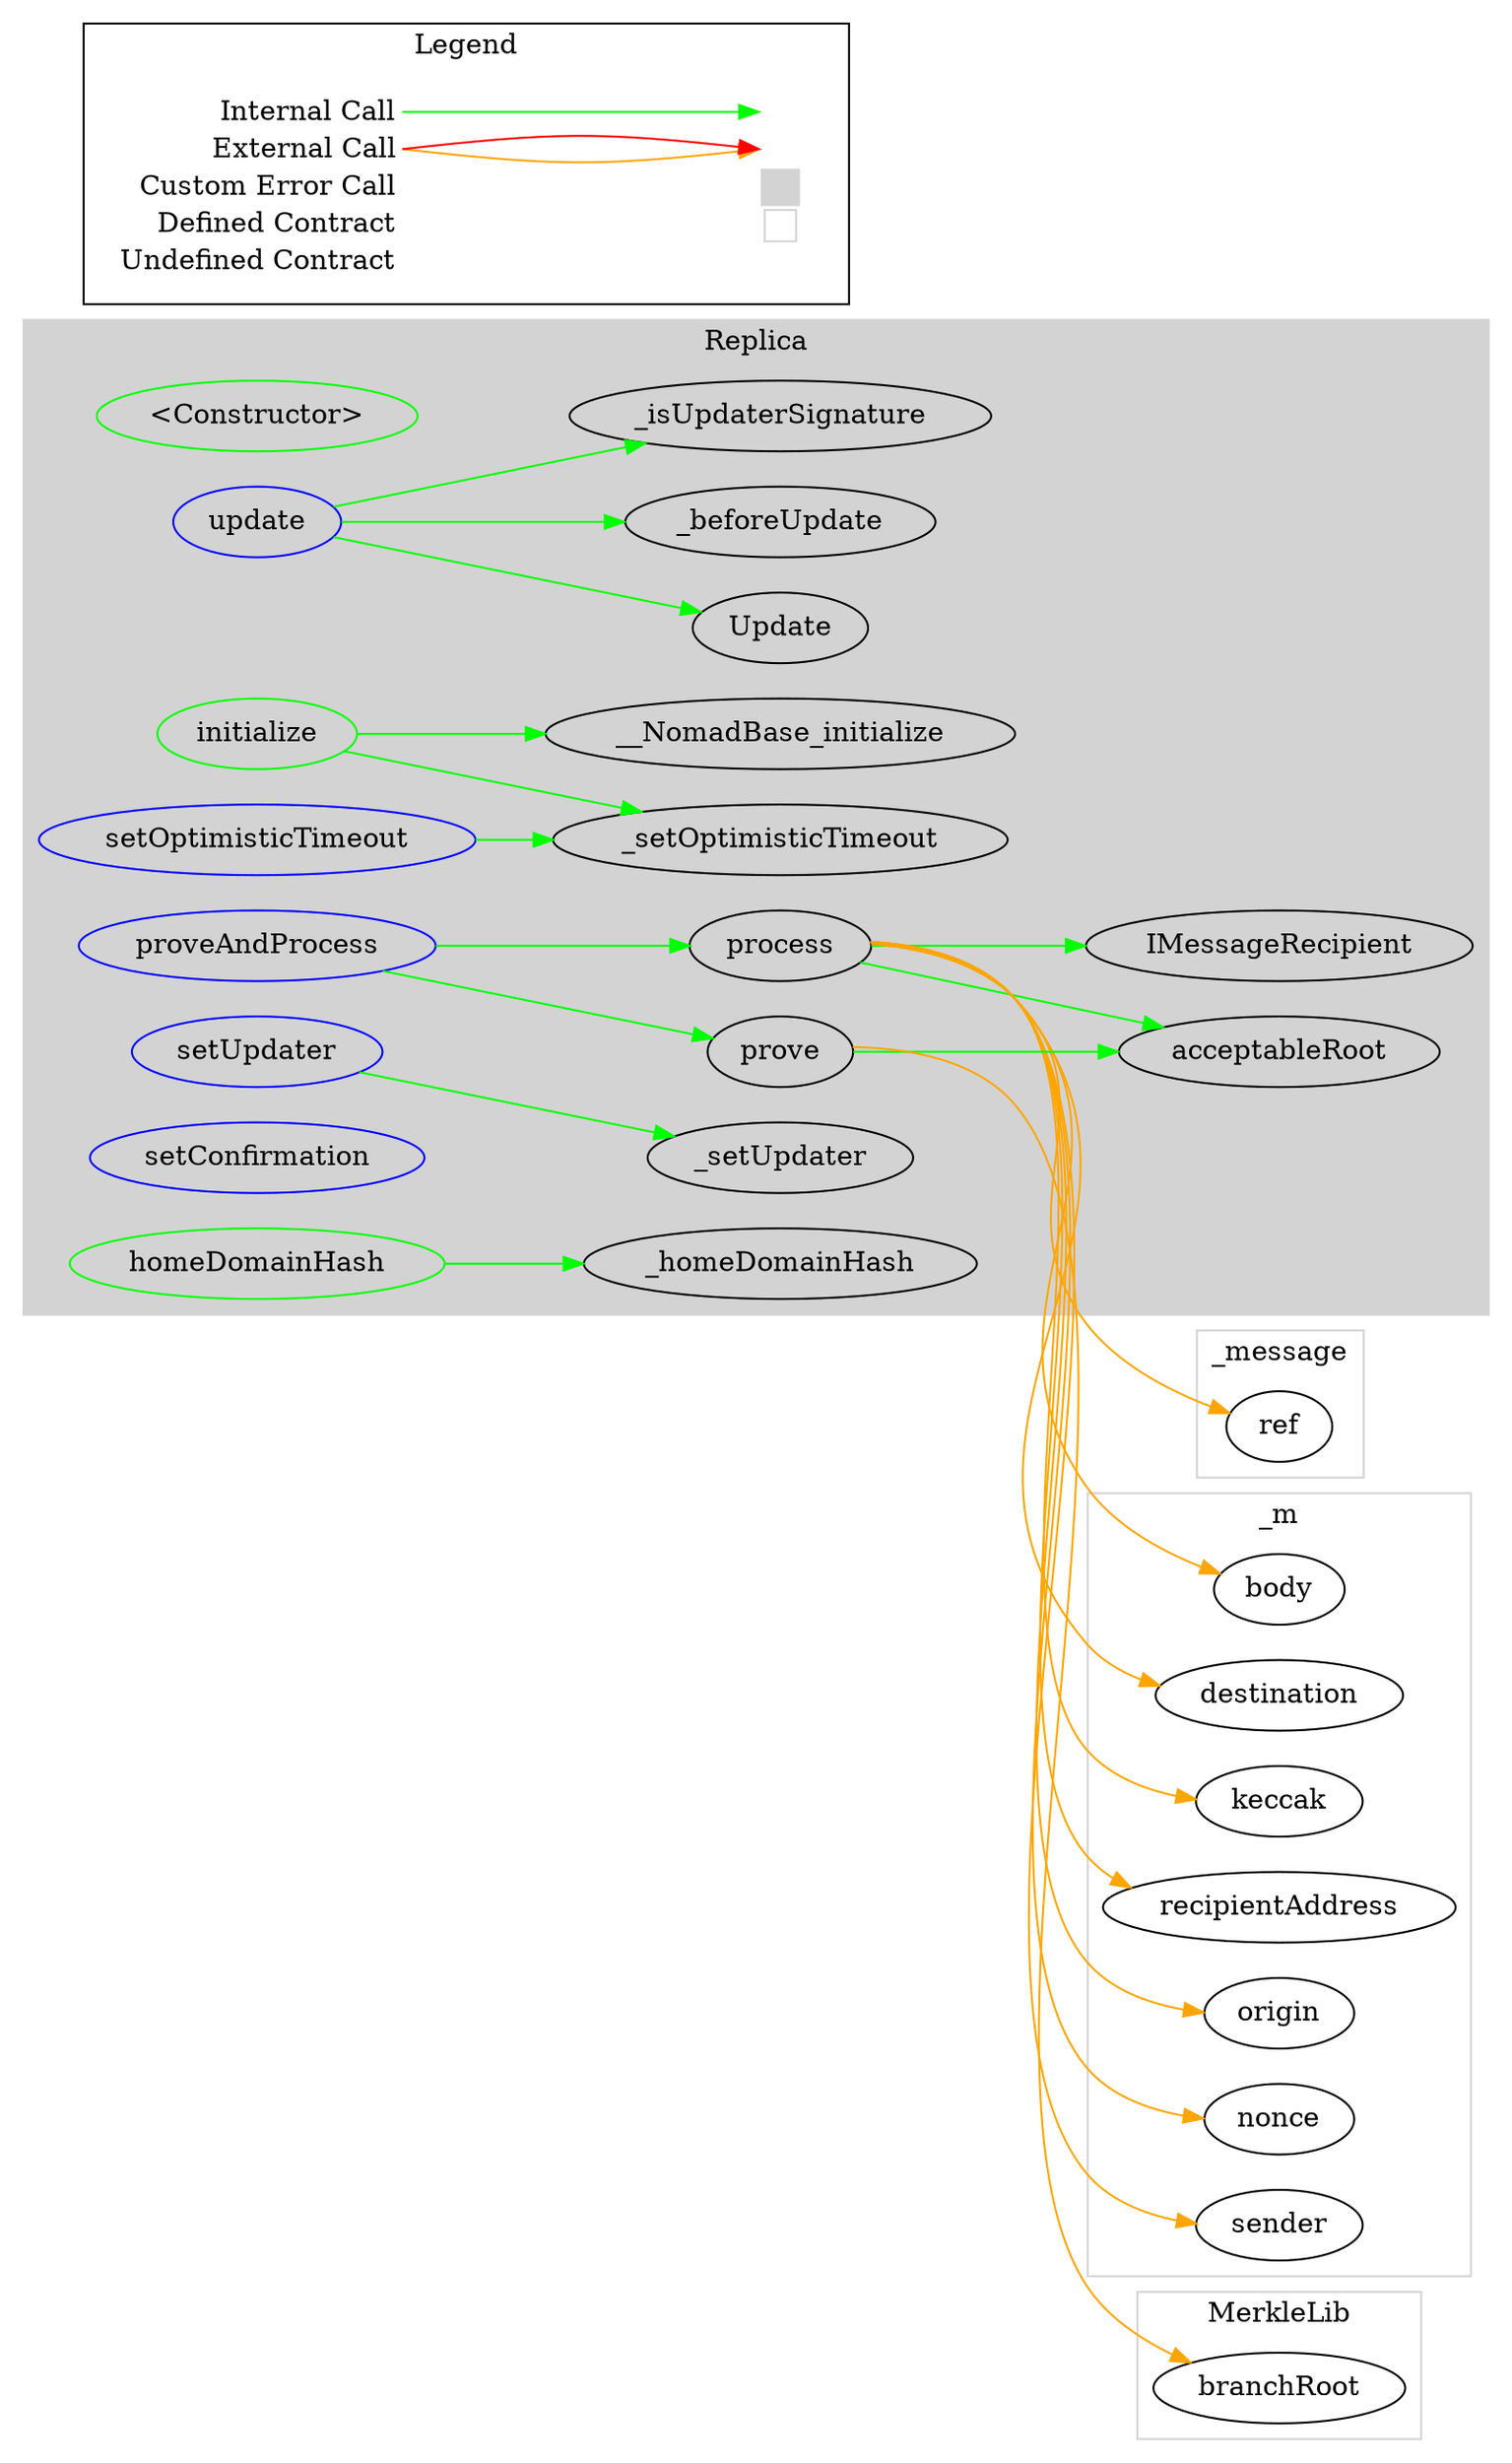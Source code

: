 digraph G {
  graph [ ratio = "auto", page = "100", compound =true ];
subgraph "clusterReplica" {
  graph [ label = "Replica", color = "lightgray", style = "filled", bgcolor = "lightgray" ];
  "Replica.<Constructor>" [ label = "<Constructor>", color = "green" ];
  "Replica.initialize" [ label = "initialize", color = "green" ];
  "Replica.update" [ label = "update", color = "blue" ];
  "Replica.proveAndProcess" [ label = "proveAndProcess", color = "blue" ];
  "Replica.process" [ label = "process" ];
  "Replica.setOptimisticTimeout" [ label = "setOptimisticTimeout", color = "blue" ];
  "Replica.setUpdater" [ label = "setUpdater", color = "blue" ];
  "Replica.setConfirmation" [ label = "setConfirmation", color = "blue" ];
  "Replica.acceptableRoot" [ label = "acceptableRoot" ];
  "Replica.prove" [ label = "prove" ];
  "Replica.homeDomainHash" [ label = "homeDomainHash", color = "green" ];
  "Replica._setOptimisticTimeout" [ label = "_setOptimisticTimeout" ];
  "Replica._beforeUpdate" [ label = "_beforeUpdate" ];
  "Replica.__NomadBase_initialize" [ label = "__NomadBase_initialize" ];
  "Replica._isUpdaterSignature" [ label = "_isUpdaterSignature" ];
  "Replica.Update" [ label = "Update" ];
  "Replica.IMessageRecipient" [ label = "IMessageRecipient" ];
  "Replica._setUpdater" [ label = "_setUpdater" ];
  "Replica._homeDomainHash" [ label = "_homeDomainHash" ];
}

subgraph "cluster_message" {
  graph [ label = "_message", color = "lightgray" ];
  "_message.ref" [ label = "ref" ];
}

subgraph "cluster_m" {
  graph [ label = "_m", color = "lightgray" ];
  "_m.destination" [ label = "destination" ];
  "_m.keccak" [ label = "keccak" ];
  "_m.recipientAddress" [ label = "recipientAddress" ];
  "_m.origin" [ label = "origin" ];
  "_m.nonce" [ label = "nonce" ];
  "_m.sender" [ label = "sender" ];
  "_m.body" [ label = "body" ];
}

subgraph "clusterMerkleLib" {
  graph [ label = "MerkleLib", color = "lightgray" ];
  "MerkleLib.branchRoot" [ label = "branchRoot" ];
}

  "Replica.initialize";
  "Replica.__NomadBase_initialize";
  "Replica._setOptimisticTimeout";
  "Replica.update";
  "Replica._isUpdaterSignature";
  "Replica._beforeUpdate";
  "Replica.Update";
  "Replica.proveAndProcess";
  "Replica.prove";
  "Replica.process";
  "_message.ref";
  "_m.destination";
  "_m.keccak";
  "Replica.acceptableRoot";
  "Replica.IMessageRecipient";
  "_m.recipientAddress";
  "_m.origin";
  "_m.nonce";
  "_m.sender";
  "_m.body";
  "Replica.setOptimisticTimeout";
  "Replica.setUpdater";
  "Replica._setUpdater";
  "MerkleLib.branchRoot";
  "Replica.homeDomainHash";
  "Replica._homeDomainHash";
  "Replica.initialize" -> "Replica.__NomadBase_initialize" [ color = "green" ];
  "Replica.initialize" -> "Replica._setOptimisticTimeout" [ color = "green" ];
  "Replica.update" -> "Replica._isUpdaterSignature" [ color = "green" ];
  "Replica.update" -> "Replica._beforeUpdate" [ color = "green" ];
  "Replica.update" -> "Replica.Update" [ color = "green" ];
  "Replica.proveAndProcess" -> "Replica.prove" [ color = "green" ];
  "Replica.proveAndProcess" -> "Replica.process" [ color = "green" ];
  "Replica.process" -> "_message.ref" [ color = "orange" ];
  "Replica.process" -> "_m.destination" [ color = "orange" ];
  "Replica.process" -> "_m.keccak" [ color = "orange" ];
  "Replica.process" -> "Replica.acceptableRoot" [ color = "green" ];
  "Replica.process" -> "Replica.IMessageRecipient" [ color = "green" ];
  "Replica.process" -> "_m.recipientAddress" [ color = "orange" ];
  "Replica.process" -> "_m.origin" [ color = "orange" ];
  "Replica.process" -> "_m.nonce" [ color = "orange" ];
  "Replica.process" -> "_m.sender" [ color = "orange" ];
  "Replica.process" -> "_m.body" [ color = "orange" ];
  "Replica.setOptimisticTimeout" -> "Replica._setOptimisticTimeout" [ color = "green" ];
  "Replica.setUpdater" -> "Replica._setUpdater" [ color = "green" ];
  "Replica.prove" -> "MerkleLib.branchRoot" [ color = "orange" ];
  "Replica.prove" -> "Replica.acceptableRoot" [ color = "green" ];
  "Replica.homeDomainHash" -> "Replica._homeDomainHash" [ color = "green" ];


rankdir=LR
node [shape=plaintext]
subgraph cluster_01 { 
label = "Legend";
key [label=<<table border="0" cellpadding="2" cellspacing="0" cellborder="0">
  <tr><td align="right" port="i1">Internal Call</td></tr>
  <tr><td align="right" port="i2">External Call</td></tr>
  <tr><td align="right" port="i2">Custom Error Call</td></tr>
  <tr><td align="right" port="i3">Defined Contract</td></tr>
  <tr><td align="right" port="i4">Undefined Contract</td></tr>
  </table>>]
key2 [label=<<table border="0" cellpadding="2" cellspacing="0" cellborder="0">
  <tr><td port="i1">&nbsp;&nbsp;&nbsp;</td></tr>
  <tr><td port="i2">&nbsp;&nbsp;&nbsp;</td></tr>
  <tr><td port="i3" bgcolor="lightgray">&nbsp;&nbsp;&nbsp;</td></tr>
  <tr><td port="i4">
    <table border="1" cellborder="0" cellspacing="0" cellpadding="7" color="lightgray">
      <tr>
       <td></td>
      </tr>
     </table>
  </td></tr>
  </table>>]
key:i1:e -> key2:i1:w [color="green"]
key:i2:e -> key2:i2:w [color="orange"]
key:i2:e -> key2:i2:w [color="red"]
}
}

